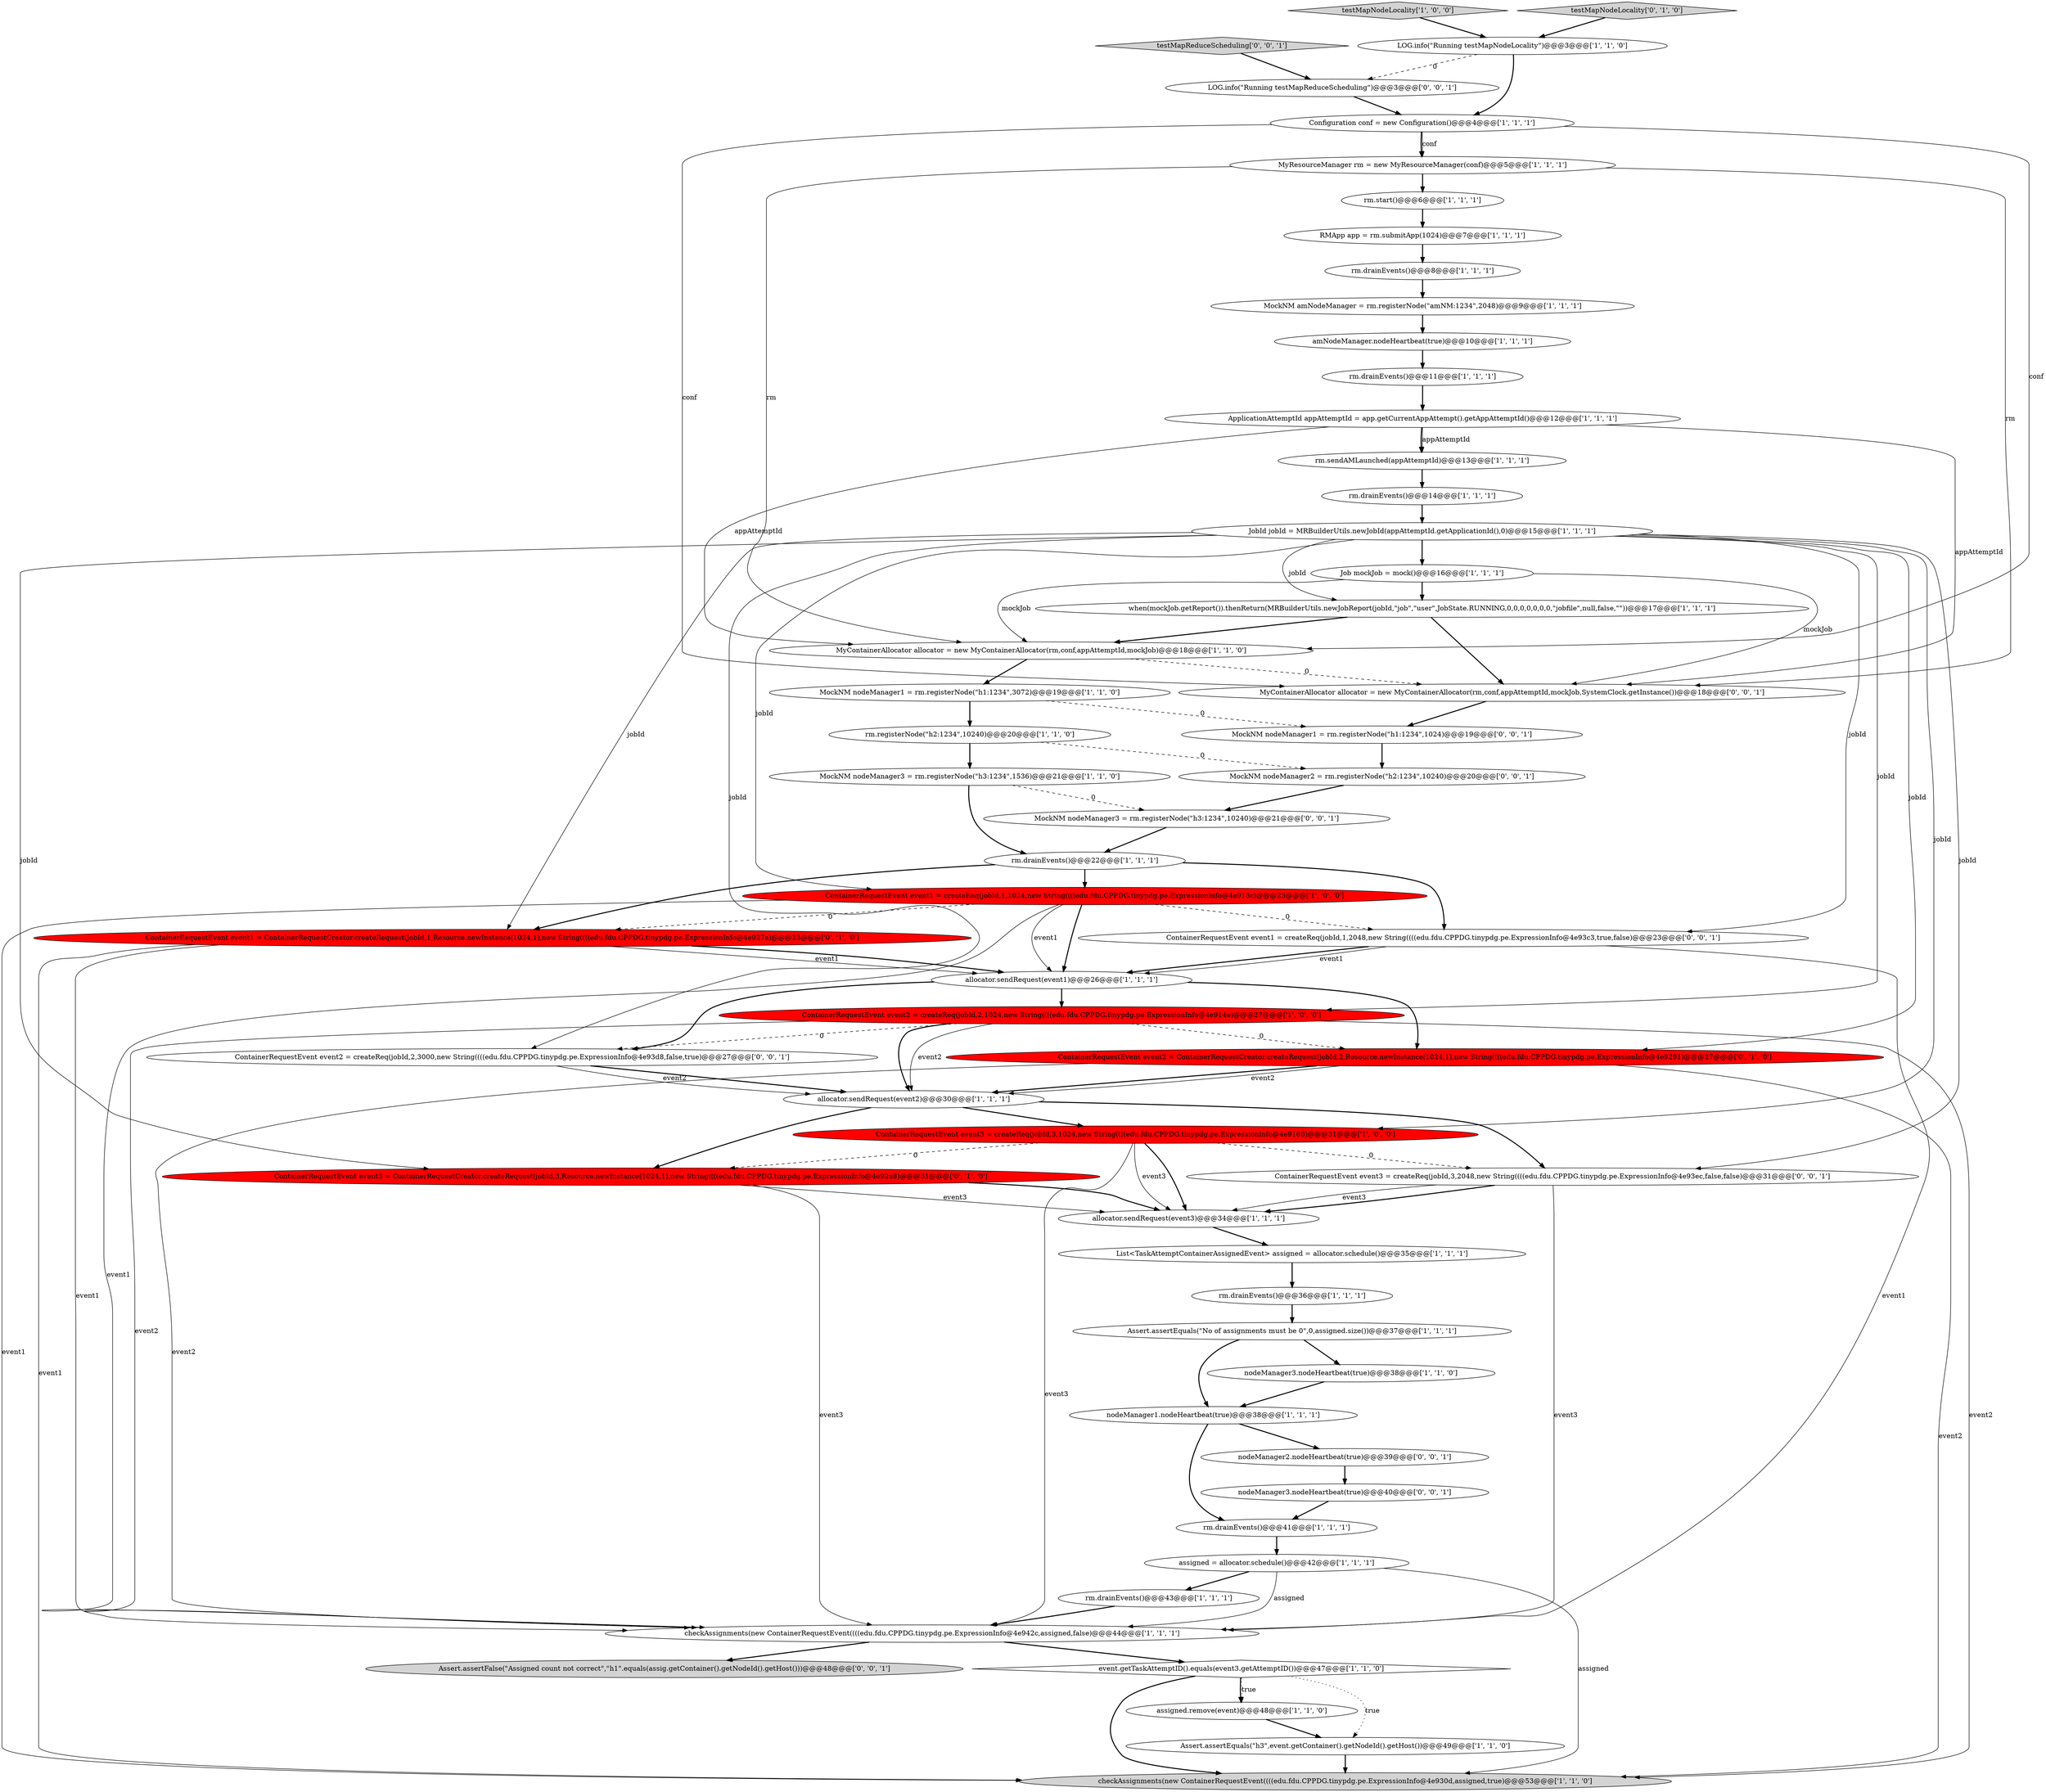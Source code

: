 digraph {
13 [style = filled, label = "rm.drainEvents()@@@8@@@['1', '1', '1']", fillcolor = white, shape = ellipse image = "AAA0AAABBB1BBB"];
32 [style = filled, label = "Assert.assertEquals(\"h3\",event.getContainer().getNodeId().getHost())@@@49@@@['1', '1', '0']", fillcolor = white, shape = ellipse image = "AAA0AAABBB1BBB"];
6 [style = filled, label = "ContainerRequestEvent event1 = createReq(jobId,1,1024,new String((((edu.fdu.CPPDG.tinypdg.pe.ExpressionInfo@4e913c)@@@23@@@['1', '0', '0']", fillcolor = red, shape = ellipse image = "AAA1AAABBB1BBB"];
39 [style = filled, label = "Assert.assertEquals(\"No of assignments must be 0\",0,assigned.size())@@@37@@@['1', '1', '1']", fillcolor = white, shape = ellipse image = "AAA0AAABBB1BBB"];
49 [style = filled, label = "testMapReduceScheduling['0', '0', '1']", fillcolor = lightgray, shape = diamond image = "AAA0AAABBB3BBB"];
22 [style = filled, label = "MockNM nodeManager3 = rm.registerNode(\"h3:1234\",1536)@@@21@@@['1', '1', '0']", fillcolor = white, shape = ellipse image = "AAA0AAABBB1BBB"];
23 [style = filled, label = "MockNM nodeManager1 = rm.registerNode(\"h1:1234\",3072)@@@19@@@['1', '1', '0']", fillcolor = white, shape = ellipse image = "AAA0AAABBB1BBB"];
44 [style = filled, label = "ContainerRequestEvent event3 = createReq(jobId,3,2048,new String((((edu.fdu.CPPDG.tinypdg.pe.ExpressionInfo@4e93ec,false,false)@@@31@@@['0', '0', '1']", fillcolor = white, shape = ellipse image = "AAA0AAABBB3BBB"];
37 [style = filled, label = "testMapNodeLocality['1', '0', '0']", fillcolor = lightgray, shape = diamond image = "AAA0AAABBB1BBB"];
3 [style = filled, label = "MyResourceManager rm = new MyResourceManager(conf)@@@5@@@['1', '1', '1']", fillcolor = white, shape = ellipse image = "AAA0AAABBB1BBB"];
42 [style = filled, label = "ContainerRequestEvent event1 = ContainerRequestCreator.createRequest(jobId,1,Resource.newInstance(1024,1),new String((((edu.fdu.CPPDG.tinypdg.pe.ExpressionInfo@4e927a)@@@23@@@['0', '1', '0']", fillcolor = red, shape = ellipse image = "AAA1AAABBB2BBB"];
4 [style = filled, label = "rm.drainEvents()@@@22@@@['1', '1', '1']", fillcolor = white, shape = ellipse image = "AAA0AAABBB1BBB"];
47 [style = filled, label = "Assert.assertFalse(\"Assigned count not correct\",\"h1\".equals(assig.getContainer().getNodeId().getHost()))@@@48@@@['0', '0', '1']", fillcolor = lightgray, shape = ellipse image = "AAA0AAABBB3BBB"];
20 [style = filled, label = "MockNM amNodeManager = rm.registerNode(\"amNM:1234\",2048)@@@9@@@['1', '1', '1']", fillcolor = white, shape = ellipse image = "AAA0AAABBB1BBB"];
16 [style = filled, label = "MyContainerAllocator allocator = new MyContainerAllocator(rm,conf,appAttemptId,mockJob)@@@18@@@['1', '1', '0']", fillcolor = white, shape = ellipse image = "AAA0AAABBB1BBB"];
43 [style = filled, label = "ContainerRequestEvent event3 = ContainerRequestCreator.createRequest(jobId,3,Resource.newInstance(1024,1),new String((((edu.fdu.CPPDG.tinypdg.pe.ExpressionInfo@4e92a8)@@@31@@@['0', '1', '0']", fillcolor = red, shape = ellipse image = "AAA1AAABBB2BBB"];
41 [style = filled, label = "testMapNodeLocality['0', '1', '0']", fillcolor = lightgray, shape = diamond image = "AAA0AAABBB2BBB"];
1 [style = filled, label = "Configuration conf = new Configuration()@@@4@@@['1', '1', '1']", fillcolor = white, shape = ellipse image = "AAA0AAABBB1BBB"];
8 [style = filled, label = "rm.registerNode(\"h2:1234\",10240)@@@20@@@['1', '1', '0']", fillcolor = white, shape = ellipse image = "AAA0AAABBB1BBB"];
53 [style = filled, label = "MockNM nodeManager2 = rm.registerNode(\"h2:1234\",10240)@@@20@@@['0', '0', '1']", fillcolor = white, shape = ellipse image = "AAA0AAABBB3BBB"];
9 [style = filled, label = "amNodeManager.nodeHeartbeat(true)@@@10@@@['1', '1', '1']", fillcolor = white, shape = ellipse image = "AAA0AAABBB1BBB"];
10 [style = filled, label = "ApplicationAttemptId appAttemptId = app.getCurrentAppAttempt().getAppAttemptId()@@@12@@@['1', '1', '1']", fillcolor = white, shape = ellipse image = "AAA0AAABBB1BBB"];
19 [style = filled, label = "allocator.sendRequest(event3)@@@34@@@['1', '1', '1']", fillcolor = white, shape = ellipse image = "AAA0AAABBB1BBB"];
26 [style = filled, label = "checkAssignments(new ContainerRequestEvent((((edu.fdu.CPPDG.tinypdg.pe.ExpressionInfo@4e930d,assigned,true)@@@53@@@['1', '1', '0']", fillcolor = lightgray, shape = ellipse image = "AAA0AAABBB1BBB"];
28 [style = filled, label = "ContainerRequestEvent event2 = createReq(jobId,2,1024,new String((((edu.fdu.CPPDG.tinypdg.pe.ExpressionInfo@4e914e)@@@27@@@['1', '0', '0']", fillcolor = red, shape = ellipse image = "AAA1AAABBB1BBB"];
35 [style = filled, label = "nodeManager1.nodeHeartbeat(true)@@@38@@@['1', '1', '1']", fillcolor = white, shape = ellipse image = "AAA0AAABBB1BBB"];
45 [style = filled, label = "ContainerRequestEvent event1 = createReq(jobId,1,2048,new String((((edu.fdu.CPPDG.tinypdg.pe.ExpressionInfo@4e93c3,true,false)@@@23@@@['0', '0', '1']", fillcolor = white, shape = ellipse image = "AAA0AAABBB3BBB"];
48 [style = filled, label = "MyContainerAllocator allocator = new MyContainerAllocator(rm,conf,appAttemptId,mockJob,SystemClock.getInstance())@@@18@@@['0', '0', '1']", fillcolor = white, shape = ellipse image = "AAA0AAABBB3BBB"];
40 [style = filled, label = "ContainerRequestEvent event2 = ContainerRequestCreator.createRequest(jobId,2,Resource.newInstance(1024,1),new String((((edu.fdu.CPPDG.tinypdg.pe.ExpressionInfo@4e9291)@@@27@@@['0', '1', '0']", fillcolor = red, shape = ellipse image = "AAA1AAABBB2BBB"];
0 [style = filled, label = "rm.drainEvents()@@@11@@@['1', '1', '1']", fillcolor = white, shape = ellipse image = "AAA0AAABBB1BBB"];
51 [style = filled, label = "MockNM nodeManager3 = rm.registerNode(\"h3:1234\",10240)@@@21@@@['0', '0', '1']", fillcolor = white, shape = ellipse image = "AAA0AAABBB3BBB"];
24 [style = filled, label = "assigned.remove(event)@@@48@@@['1', '1', '0']", fillcolor = white, shape = ellipse image = "AAA0AAABBB1BBB"];
11 [style = filled, label = "nodeManager3.nodeHeartbeat(true)@@@38@@@['1', '1', '0']", fillcolor = white, shape = ellipse image = "AAA0AAABBB1BBB"];
29 [style = filled, label = "assigned = allocator.schedule()@@@42@@@['1', '1', '1']", fillcolor = white, shape = ellipse image = "AAA0AAABBB1BBB"];
33 [style = filled, label = "rm.drainEvents()@@@14@@@['1', '1', '1']", fillcolor = white, shape = ellipse image = "AAA0AAABBB1BBB"];
52 [style = filled, label = "nodeManager3.nodeHeartbeat(true)@@@40@@@['0', '0', '1']", fillcolor = white, shape = ellipse image = "AAA0AAABBB3BBB"];
27 [style = filled, label = "Job mockJob = mock()@@@16@@@['1', '1', '1']", fillcolor = white, shape = ellipse image = "AAA0AAABBB1BBB"];
55 [style = filled, label = "LOG.info(\"Running testMapReduceScheduling\")@@@3@@@['0', '0', '1']", fillcolor = white, shape = ellipse image = "AAA0AAABBB3BBB"];
7 [style = filled, label = "rm.drainEvents()@@@36@@@['1', '1', '1']", fillcolor = white, shape = ellipse image = "AAA0AAABBB1BBB"];
17 [style = filled, label = "allocator.sendRequest(event1)@@@26@@@['1', '1', '1']", fillcolor = white, shape = ellipse image = "AAA0AAABBB1BBB"];
18 [style = filled, label = "JobId jobId = MRBuilderUtils.newJobId(appAttemptId.getApplicationId(),0)@@@15@@@['1', '1', '1']", fillcolor = white, shape = ellipse image = "AAA0AAABBB1BBB"];
2 [style = filled, label = "rm.start()@@@6@@@['1', '1', '1']", fillcolor = white, shape = ellipse image = "AAA0AAABBB1BBB"];
50 [style = filled, label = "MockNM nodeManager1 = rm.registerNode(\"h1:1234\",1024)@@@19@@@['0', '0', '1']", fillcolor = white, shape = ellipse image = "AAA0AAABBB3BBB"];
5 [style = filled, label = "when(mockJob.getReport()).thenReturn(MRBuilderUtils.newJobReport(jobId,\"job\",\"user\",JobState.RUNNING,0,0,0,0,0,0,0,\"jobfile\",null,false,\"\"))@@@17@@@['1', '1', '1']", fillcolor = white, shape = ellipse image = "AAA0AAABBB1BBB"];
36 [style = filled, label = "rm.drainEvents()@@@43@@@['1', '1', '1']", fillcolor = white, shape = ellipse image = "AAA0AAABBB1BBB"];
12 [style = filled, label = "event.getTaskAttemptID().equals(event3.getAttemptID())@@@47@@@['1', '1', '0']", fillcolor = white, shape = diamond image = "AAA0AAABBB1BBB"];
31 [style = filled, label = "allocator.sendRequest(event2)@@@30@@@['1', '1', '1']", fillcolor = white, shape = ellipse image = "AAA0AAABBB1BBB"];
46 [style = filled, label = "ContainerRequestEvent event2 = createReq(jobId,2,3000,new String((((edu.fdu.CPPDG.tinypdg.pe.ExpressionInfo@4e93d8,false,true)@@@27@@@['0', '0', '1']", fillcolor = white, shape = ellipse image = "AAA0AAABBB3BBB"];
25 [style = filled, label = "LOG.info(\"Running testMapNodeLocality\")@@@3@@@['1', '1', '0']", fillcolor = white, shape = ellipse image = "AAA0AAABBB1BBB"];
34 [style = filled, label = "List<TaskAttemptContainerAssignedEvent> assigned = allocator.schedule()@@@35@@@['1', '1', '1']", fillcolor = white, shape = ellipse image = "AAA0AAABBB1BBB"];
54 [style = filled, label = "nodeManager2.nodeHeartbeat(true)@@@39@@@['0', '0', '1']", fillcolor = white, shape = ellipse image = "AAA0AAABBB3BBB"];
21 [style = filled, label = "rm.sendAMLaunched(appAttemptId)@@@13@@@['1', '1', '1']", fillcolor = white, shape = ellipse image = "AAA0AAABBB1BBB"];
14 [style = filled, label = "checkAssignments(new ContainerRequestEvent((((edu.fdu.CPPDG.tinypdg.pe.ExpressionInfo@4e942c,assigned,false)@@@44@@@['1', '1', '1']", fillcolor = white, shape = ellipse image = "AAA0AAABBB1BBB"];
30 [style = filled, label = "ContainerRequestEvent event3 = createReq(jobId,3,1024,new String((((edu.fdu.CPPDG.tinypdg.pe.ExpressionInfo@4e9160)@@@31@@@['1', '0', '0']", fillcolor = red, shape = ellipse image = "AAA1AAABBB1BBB"];
15 [style = filled, label = "RMApp app = rm.submitApp(1024)@@@7@@@['1', '1', '1']", fillcolor = white, shape = ellipse image = "AAA0AAABBB1BBB"];
38 [style = filled, label = "rm.drainEvents()@@@41@@@['1', '1', '1']", fillcolor = white, shape = ellipse image = "AAA0AAABBB1BBB"];
25->1 [style = bold, label=""];
30->44 [style = dashed, label="0"];
20->9 [style = bold, label=""];
24->32 [style = bold, label=""];
44->19 [style = bold, label=""];
46->31 [style = bold, label=""];
18->44 [style = solid, label="jobId"];
6->26 [style = solid, label="event1"];
18->5 [style = solid, label="jobId"];
18->46 [style = solid, label="jobId"];
30->19 [style = solid, label="event3"];
22->4 [style = bold, label=""];
43->19 [style = bold, label=""];
49->55 [style = bold, label=""];
33->18 [style = bold, label=""];
28->46 [style = dashed, label="0"];
3->16 [style = solid, label="rm"];
2->15 [style = bold, label=""];
31->30 [style = bold, label=""];
6->17 [style = solid, label="event1"];
6->14 [style = solid, label="event1"];
35->38 [style = bold, label=""];
40->31 [style = bold, label=""];
27->5 [style = bold, label=""];
45->17 [style = bold, label=""];
25->55 [style = dashed, label="0"];
23->50 [style = dashed, label="0"];
10->48 [style = solid, label="appAttemptId"];
29->36 [style = bold, label=""];
54->52 [style = bold, label=""];
1->3 [style = solid, label="conf"];
10->21 [style = solid, label="appAttemptId"];
3->48 [style = solid, label="rm"];
19->34 [style = bold, label=""];
43->14 [style = solid, label="event3"];
15->13 [style = bold, label=""];
18->30 [style = solid, label="jobId"];
44->14 [style = solid, label="event3"];
35->54 [style = bold, label=""];
29->26 [style = solid, label="assigned"];
48->50 [style = bold, label=""];
28->26 [style = solid, label="event2"];
6->42 [style = dashed, label="0"];
18->6 [style = solid, label="jobId"];
10->21 [style = bold, label=""];
18->42 [style = solid, label="jobId"];
23->8 [style = bold, label=""];
42->17 [style = solid, label="event1"];
36->14 [style = bold, label=""];
32->26 [style = bold, label=""];
8->22 [style = bold, label=""];
4->45 [style = bold, label=""];
30->19 [style = bold, label=""];
18->40 [style = solid, label="jobId"];
16->48 [style = dashed, label="0"];
12->32 [style = dotted, label="true"];
3->2 [style = bold, label=""];
6->45 [style = dashed, label="0"];
28->14 [style = solid, label="event2"];
39->35 [style = bold, label=""];
10->16 [style = solid, label="appAttemptId"];
1->16 [style = solid, label="conf"];
6->17 [style = bold, label=""];
17->46 [style = bold, label=""];
46->31 [style = solid, label="event2"];
51->4 [style = bold, label=""];
42->14 [style = solid, label="event1"];
28->40 [style = dashed, label="0"];
28->31 [style = bold, label=""];
37->25 [style = bold, label=""];
1->3 [style = bold, label=""];
27->48 [style = solid, label="mockJob"];
17->40 [style = bold, label=""];
29->14 [style = solid, label="assigned"];
16->23 [style = bold, label=""];
12->24 [style = bold, label=""];
18->45 [style = solid, label="jobId"];
5->16 [style = bold, label=""];
31->44 [style = bold, label=""];
43->19 [style = solid, label="event3"];
7->39 [style = bold, label=""];
12->24 [style = dotted, label="true"];
14->47 [style = bold, label=""];
1->48 [style = solid, label="conf"];
31->43 [style = bold, label=""];
30->14 [style = solid, label="event3"];
44->19 [style = solid, label="event3"];
9->0 [style = bold, label=""];
53->51 [style = bold, label=""];
4->6 [style = bold, label=""];
21->33 [style = bold, label=""];
38->29 [style = bold, label=""];
42->17 [style = bold, label=""];
40->31 [style = solid, label="event2"];
4->42 [style = bold, label=""];
34->7 [style = bold, label=""];
52->38 [style = bold, label=""];
8->53 [style = dashed, label="0"];
12->26 [style = bold, label=""];
39->11 [style = bold, label=""];
30->43 [style = dashed, label="0"];
11->35 [style = bold, label=""];
45->17 [style = solid, label="event1"];
18->28 [style = solid, label="jobId"];
0->10 [style = bold, label=""];
17->28 [style = bold, label=""];
18->43 [style = solid, label="jobId"];
18->27 [style = bold, label=""];
55->1 [style = bold, label=""];
14->12 [style = bold, label=""];
5->48 [style = bold, label=""];
28->31 [style = solid, label="event2"];
27->16 [style = solid, label="mockJob"];
45->14 [style = solid, label="event1"];
41->25 [style = bold, label=""];
42->26 [style = solid, label="event1"];
40->14 [style = solid, label="event2"];
40->26 [style = solid, label="event2"];
50->53 [style = bold, label=""];
22->51 [style = dashed, label="0"];
13->20 [style = bold, label=""];
}
